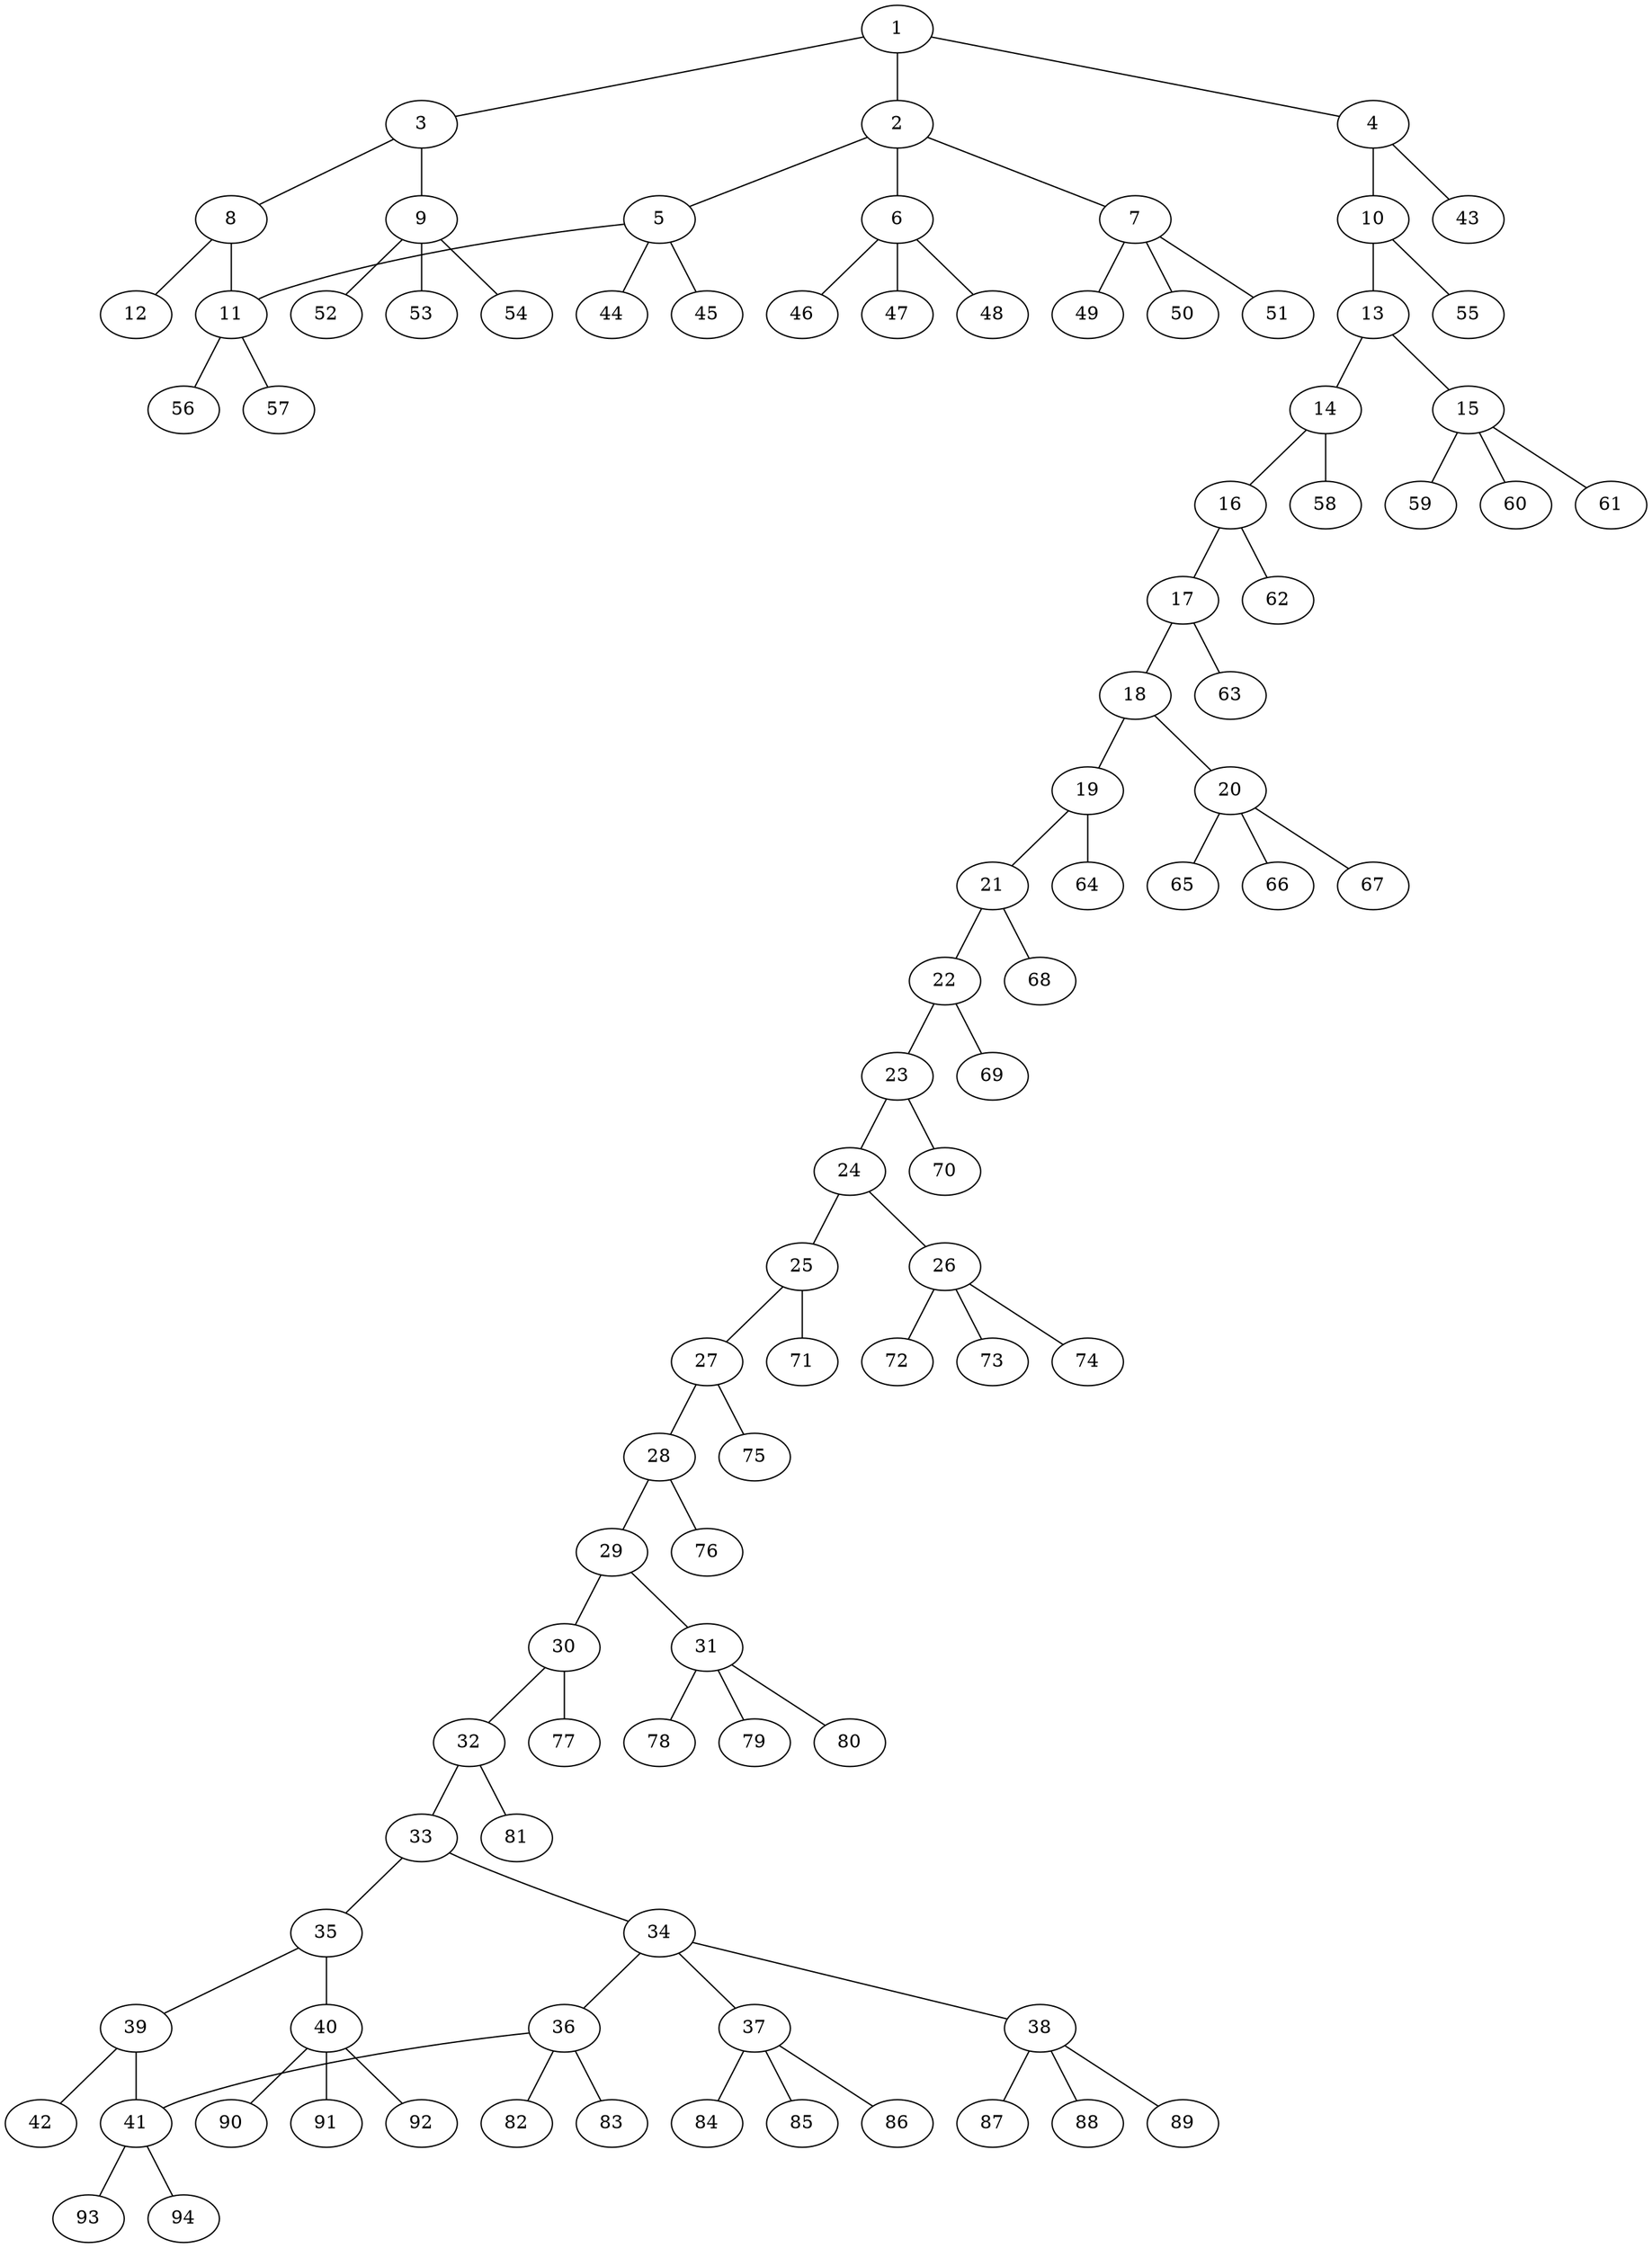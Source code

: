 graph molecule_643 {
	1	 [chem=C];
	2	 [chem=C];
	1 -- 2	 [valence=1];
	3	 [chem=C];
	1 -- 3	 [valence=2];
	4	 [chem=C];
	1 -- 4	 [valence=1];
	5	 [chem=C];
	2 -- 5	 [valence=1];
	6	 [chem=C];
	2 -- 6	 [valence=1];
	7	 [chem=C];
	2 -- 7	 [valence=1];
	8	 [chem=C];
	3 -- 8	 [valence=1];
	9	 [chem=C];
	3 -- 9	 [valence=1];
	10	 [chem=C];
	4 -- 10	 [valence=2];
	43	 [chem=H];
	4 -- 43	 [valence=1];
	11	 [chem=C];
	5 -- 11	 [valence=1];
	44	 [chem=H];
	5 -- 44	 [valence=1];
	45	 [chem=H];
	5 -- 45	 [valence=1];
	46	 [chem=H];
	6 -- 46	 [valence=1];
	47	 [chem=H];
	6 -- 47	 [valence=1];
	48	 [chem=H];
	6 -- 48	 [valence=1];
	49	 [chem=H];
	7 -- 49	 [valence=1];
	50	 [chem=H];
	7 -- 50	 [valence=1];
	51	 [chem=H];
	7 -- 51	 [valence=1];
	8 -- 11	 [valence=1];
	12	 [chem=O];
	8 -- 12	 [valence=2];
	52	 [chem=H];
	9 -- 52	 [valence=1];
	53	 [chem=H];
	9 -- 53	 [valence=1];
	54	 [chem=H];
	9 -- 54	 [valence=1];
	13	 [chem=C];
	10 -- 13	 [valence=1];
	55	 [chem=H];
	10 -- 55	 [valence=1];
	56	 [chem=H];
	11 -- 56	 [valence=1];
	57	 [chem=H];
	11 -- 57	 [valence=1];
	14	 [chem=C];
	13 -- 14	 [valence=2];
	15	 [chem=C];
	13 -- 15	 [valence=1];
	16	 [chem=C];
	14 -- 16	 [valence=1];
	58	 [chem=H];
	14 -- 58	 [valence=1];
	59	 [chem=H];
	15 -- 59	 [valence=1];
	60	 [chem=H];
	15 -- 60	 [valence=1];
	61	 [chem=H];
	15 -- 61	 [valence=1];
	17	 [chem=C];
	16 -- 17	 [valence=2];
	62	 [chem=H];
	16 -- 62	 [valence=1];
	18	 [chem=C];
	17 -- 18	 [valence=1];
	63	 [chem=H];
	17 -- 63	 [valence=1];
	19	 [chem=C];
	18 -- 19	 [valence=2];
	20	 [chem=C];
	18 -- 20	 [valence=1];
	21	 [chem=C];
	19 -- 21	 [valence=1];
	64	 [chem=H];
	19 -- 64	 [valence=1];
	65	 [chem=H];
	20 -- 65	 [valence=1];
	66	 [chem=H];
	20 -- 66	 [valence=1];
	67	 [chem=H];
	20 -- 67	 [valence=1];
	22	 [chem=C];
	21 -- 22	 [valence=2];
	68	 [chem=H];
	21 -- 68	 [valence=1];
	23	 [chem=C];
	22 -- 23	 [valence=1];
	69	 [chem=H];
	22 -- 69	 [valence=1];
	24	 [chem=C];
	23 -- 24	 [valence=2];
	70	 [chem=H];
	23 -- 70	 [valence=1];
	25	 [chem=C];
	24 -- 25	 [valence=1];
	26	 [chem=C];
	24 -- 26	 [valence=1];
	27	 [chem=C];
	25 -- 27	 [valence=2];
	71	 [chem=H];
	25 -- 71	 [valence=1];
	72	 [chem=H];
	26 -- 72	 [valence=1];
	73	 [chem=H];
	26 -- 73	 [valence=1];
	74	 [chem=H];
	26 -- 74	 [valence=1];
	28	 [chem=C];
	27 -- 28	 [valence=1];
	75	 [chem=H];
	27 -- 75	 [valence=1];
	29	 [chem=C];
	28 -- 29	 [valence=2];
	76	 [chem=H];
	28 -- 76	 [valence=1];
	30	 [chem=C];
	29 -- 30	 [valence=1];
	31	 [chem=C];
	29 -- 31	 [valence=1];
	32	 [chem=C];
	30 -- 32	 [valence=2];
	77	 [chem=H];
	30 -- 77	 [valence=1];
	78	 [chem=H];
	31 -- 78	 [valence=1];
	79	 [chem=H];
	31 -- 79	 [valence=1];
	80	 [chem=H];
	31 -- 80	 [valence=1];
	33	 [chem=C];
	32 -- 33	 [valence=1];
	81	 [chem=H];
	32 -- 81	 [valence=1];
	34	 [chem=C];
	33 -- 34	 [valence=1];
	35	 [chem=C];
	33 -- 35	 [valence=2];
	36	 [chem=C];
	34 -- 36	 [valence=1];
	37	 [chem=C];
	34 -- 37	 [valence=1];
	38	 [chem=C];
	34 -- 38	 [valence=1];
	39	 [chem=C];
	35 -- 39	 [valence=1];
	40	 [chem=C];
	35 -- 40	 [valence=1];
	41	 [chem=C];
	36 -- 41	 [valence=1];
	82	 [chem=H];
	36 -- 82	 [valence=1];
	83	 [chem=H];
	36 -- 83	 [valence=1];
	84	 [chem=H];
	37 -- 84	 [valence=1];
	85	 [chem=H];
	37 -- 85	 [valence=1];
	86	 [chem=H];
	37 -- 86	 [valence=1];
	87	 [chem=H];
	38 -- 87	 [valence=1];
	88	 [chem=H];
	38 -- 88	 [valence=1];
	89	 [chem=H];
	38 -- 89	 [valence=1];
	39 -- 41	 [valence=1];
	42	 [chem=O];
	39 -- 42	 [valence=2];
	90	 [chem=H];
	40 -- 90	 [valence=1];
	91	 [chem=H];
	40 -- 91	 [valence=1];
	92	 [chem=H];
	40 -- 92	 [valence=1];
	93	 [chem=H];
	41 -- 93	 [valence=1];
	94	 [chem=H];
	41 -- 94	 [valence=1];
}
